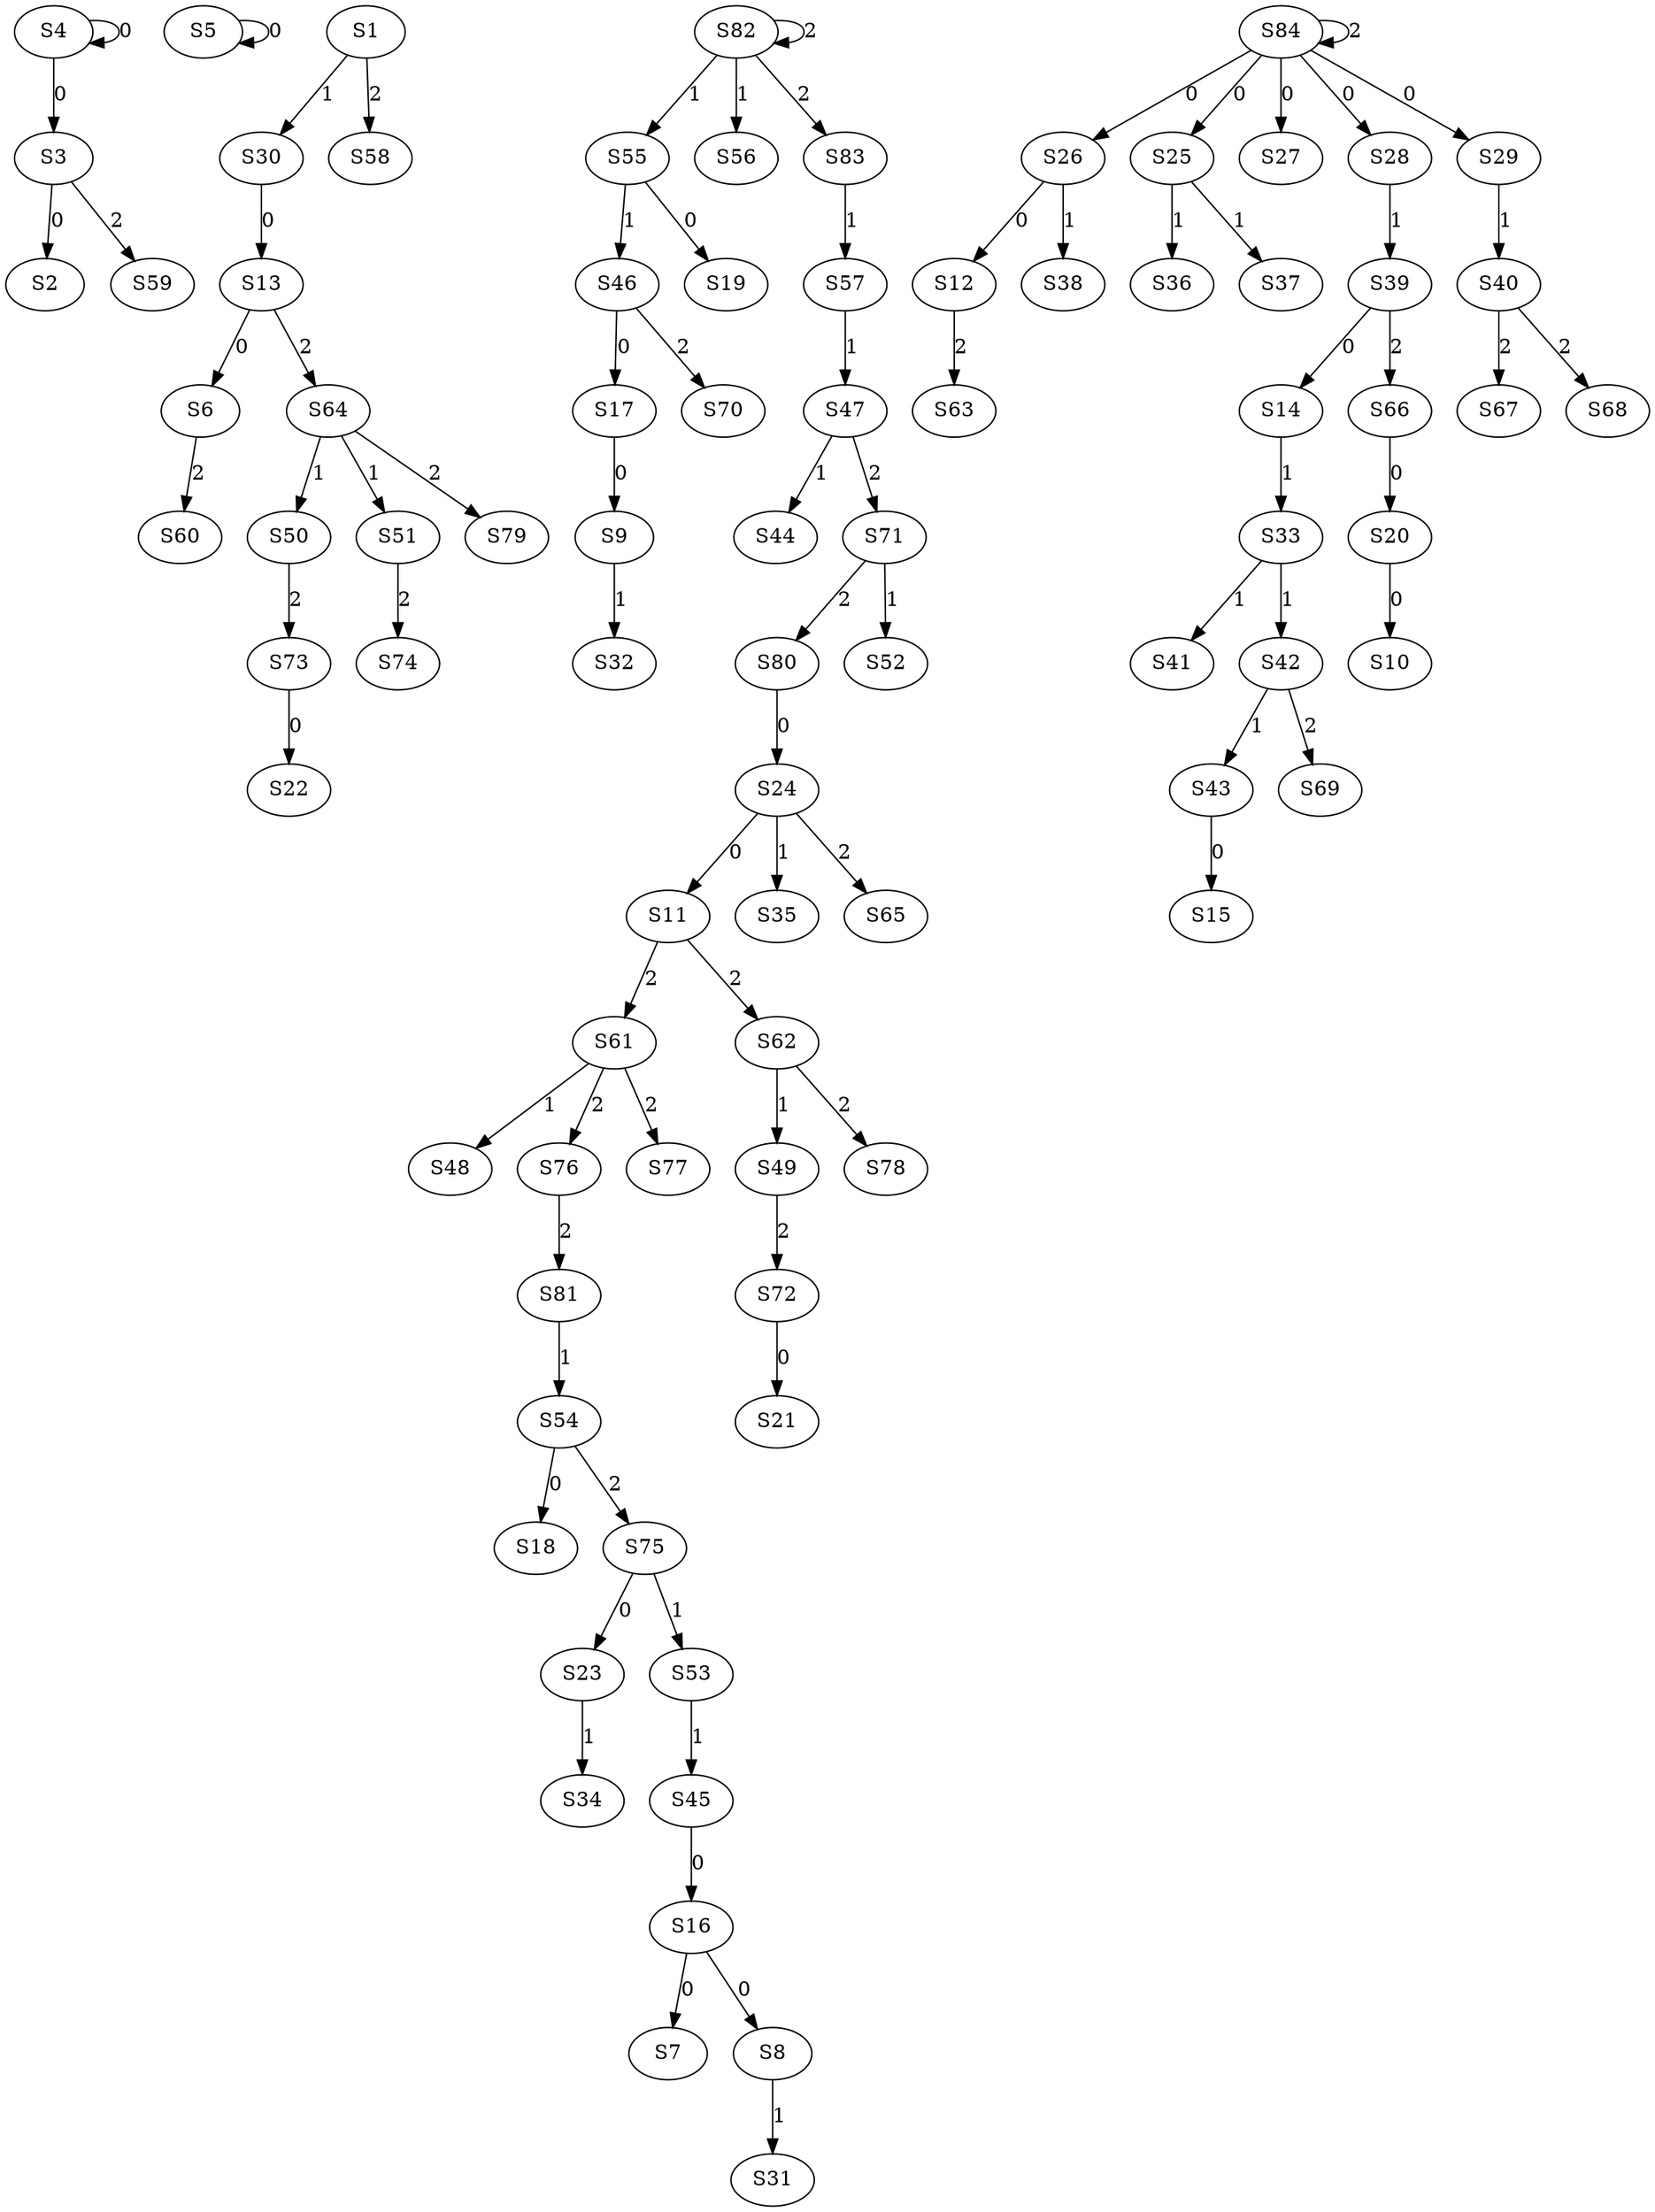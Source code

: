 strict digraph {
	S3 -> S2 [ label = 0 ];
	S4 -> S3 [ label = 0 ];
	S4 -> S4 [ label = 0 ];
	S5 -> S5 [ label = 0 ];
	S13 -> S6 [ label = 0 ];
	S16 -> S7 [ label = 0 ];
	S16 -> S8 [ label = 0 ];
	S17 -> S9 [ label = 0 ];
	S20 -> S10 [ label = 0 ];
	S24 -> S11 [ label = 0 ];
	S26 -> S12 [ label = 0 ];
	S30 -> S13 [ label = 0 ];
	S39 -> S14 [ label = 0 ];
	S43 -> S15 [ label = 0 ];
	S45 -> S16 [ label = 0 ];
	S46 -> S17 [ label = 0 ];
	S54 -> S18 [ label = 0 ];
	S55 -> S19 [ label = 0 ];
	S66 -> S20 [ label = 0 ];
	S72 -> S21 [ label = 0 ];
	S73 -> S22 [ label = 0 ];
	S75 -> S23 [ label = 0 ];
	S80 -> S24 [ label = 0 ];
	S84 -> S25 [ label = 0 ];
	S84 -> S26 [ label = 0 ];
	S84 -> S27 [ label = 0 ];
	S84 -> S28 [ label = 0 ];
	S84 -> S29 [ label = 0 ];
	S1 -> S30 [ label = 1 ];
	S8 -> S31 [ label = 1 ];
	S9 -> S32 [ label = 1 ];
	S14 -> S33 [ label = 1 ];
	S23 -> S34 [ label = 1 ];
	S24 -> S35 [ label = 1 ];
	S25 -> S36 [ label = 1 ];
	S25 -> S37 [ label = 1 ];
	S26 -> S38 [ label = 1 ];
	S28 -> S39 [ label = 1 ];
	S29 -> S40 [ label = 1 ];
	S33 -> S41 [ label = 1 ];
	S33 -> S42 [ label = 1 ];
	S42 -> S43 [ label = 1 ];
	S47 -> S44 [ label = 1 ];
	S53 -> S45 [ label = 1 ];
	S55 -> S46 [ label = 1 ];
	S57 -> S47 [ label = 1 ];
	S61 -> S48 [ label = 1 ];
	S62 -> S49 [ label = 1 ];
	S64 -> S50 [ label = 1 ];
	S64 -> S51 [ label = 1 ];
	S71 -> S52 [ label = 1 ];
	S75 -> S53 [ label = 1 ];
	S81 -> S54 [ label = 1 ];
	S82 -> S55 [ label = 1 ];
	S82 -> S56 [ label = 1 ];
	S83 -> S57 [ label = 1 ];
	S1 -> S58 [ label = 2 ];
	S3 -> S59 [ label = 2 ];
	S6 -> S60 [ label = 2 ];
	S11 -> S61 [ label = 2 ];
	S11 -> S62 [ label = 2 ];
	S12 -> S63 [ label = 2 ];
	S13 -> S64 [ label = 2 ];
	S24 -> S65 [ label = 2 ];
	S39 -> S66 [ label = 2 ];
	S40 -> S67 [ label = 2 ];
	S40 -> S68 [ label = 2 ];
	S42 -> S69 [ label = 2 ];
	S46 -> S70 [ label = 2 ];
	S47 -> S71 [ label = 2 ];
	S49 -> S72 [ label = 2 ];
	S50 -> S73 [ label = 2 ];
	S51 -> S74 [ label = 2 ];
	S54 -> S75 [ label = 2 ];
	S61 -> S76 [ label = 2 ];
	S61 -> S77 [ label = 2 ];
	S62 -> S78 [ label = 2 ];
	S64 -> S79 [ label = 2 ];
	S71 -> S80 [ label = 2 ];
	S76 -> S81 [ label = 2 ];
	S82 -> S82 [ label = 2 ];
	S82 -> S83 [ label = 2 ];
	S84 -> S84 [ label = 2 ];
}